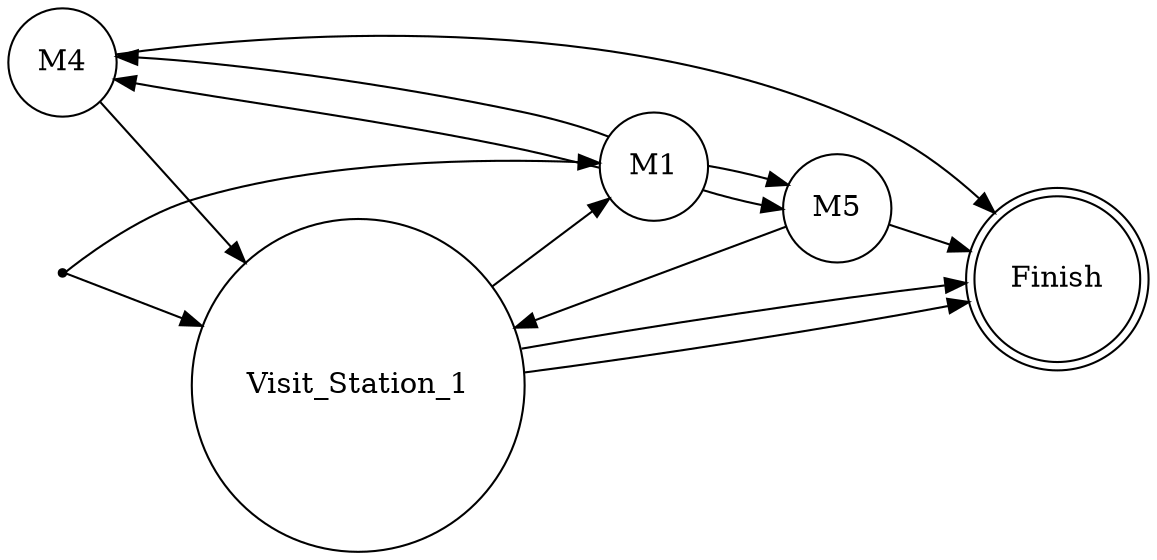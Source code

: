 digraph finite_state_machine {
rankdir=LR;
size="66,66"
node [shape = doublecircle]; Finish_2;
node [shape = point ]; Start_1
node [shape = circle];
Start_1 [label="Start"];
Finish_2 [label="Finish"];
M1_2 [label="M1"];
M4_5 [label="M4"];
M5_6 [label="M5"];
Visit_Station_1_25 [label="Visit_Station_1"];
Visit_Station_1_25 [label="Visit_Station_1"];
Visit_Station_1_25 [label="Visit_Station_1"];
M1_2 [label="M1"];
M4_5 [label="M4"];
M5_6 [label="M5"];
Start_1->M1_2;
M1_2->M4_5;
M1_2->M5_6;
M4_5->Visit_Station_1_25;
M5_6->Visit_Station_1_25;
Start_1->Visit_Station_1_25;
Visit_Station_1_25->M1_2;
M1_2->M4_5;
M1_2->M5_6;
Visit_Station_1_25->Finish_2;
Visit_Station_1_25->Finish_2;
M4_5->Finish_2;
M5_6->Finish_2;
}